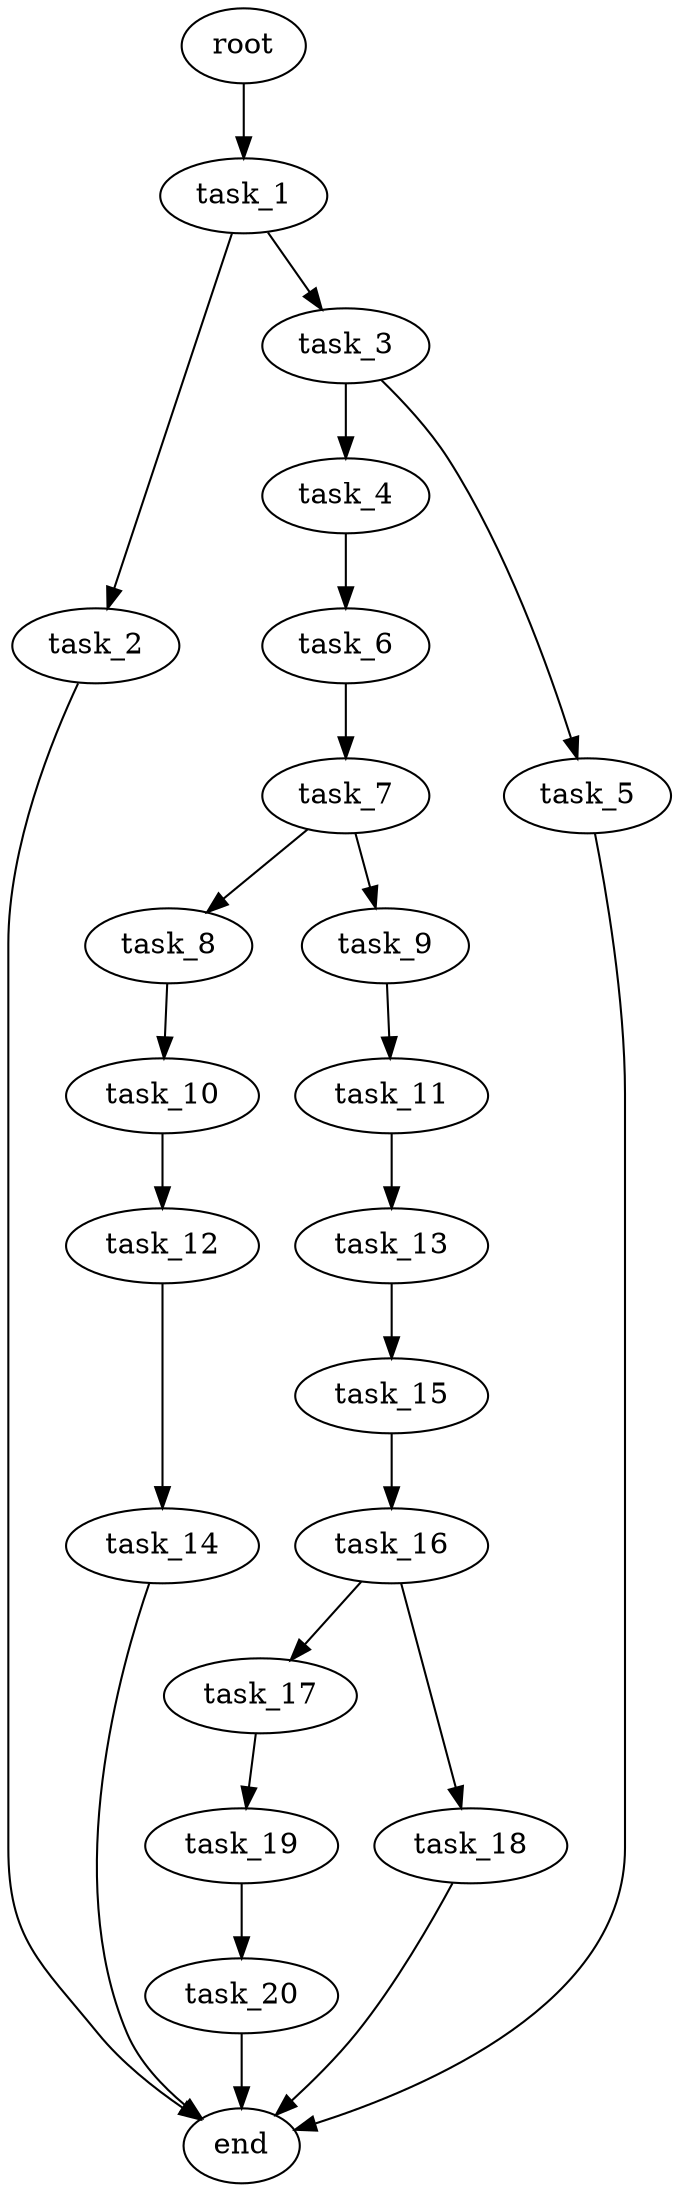 digraph G {
  root [size="0.000000e+00"];
  task_1 [size="2.767881e+01"];
  task_2 [size="2.003192e+01"];
  task_3 [size="1.023749e+01"];
  task_4 [size="6.653225e+01"];
  task_5 [size="3.108085e+01"];
  task_6 [size="2.869297e+01"];
  task_7 [size="5.920982e+01"];
  task_8 [size="5.048238e+01"];
  task_9 [size="6.704605e+01"];
  task_10 [size="2.612540e+01"];
  task_11 [size="1.970348e+01"];
  task_12 [size="3.193504e+01"];
  task_13 [size="1.251909e+01"];
  task_14 [size="3.141814e+01"];
  task_15 [size="3.294337e+01"];
  task_16 [size="2.882303e+01"];
  task_17 [size="4.141335e+01"];
  task_18 [size="8.354312e+01"];
  task_19 [size="5.651821e+01"];
  task_20 [size="6.099632e+01"];
  end [size="0.000000e+00"];

  root -> task_1 [size="1.000000e-12"];
  task_1 -> task_2 [size="2.003192e+01"];
  task_1 -> task_3 [size="1.023749e+01"];
  task_2 -> end [size="1.000000e-12"];
  task_3 -> task_4 [size="6.653225e+01"];
  task_3 -> task_5 [size="3.108085e+01"];
  task_4 -> task_6 [size="2.869297e+01"];
  task_5 -> end [size="1.000000e-12"];
  task_6 -> task_7 [size="5.920982e+01"];
  task_7 -> task_8 [size="5.048238e+01"];
  task_7 -> task_9 [size="6.704605e+01"];
  task_8 -> task_10 [size="2.612540e+01"];
  task_9 -> task_11 [size="1.970348e+01"];
  task_10 -> task_12 [size="3.193504e+01"];
  task_11 -> task_13 [size="1.251909e+01"];
  task_12 -> task_14 [size="3.141814e+01"];
  task_13 -> task_15 [size="3.294337e+01"];
  task_14 -> end [size="1.000000e-12"];
  task_15 -> task_16 [size="2.882303e+01"];
  task_16 -> task_17 [size="4.141335e+01"];
  task_16 -> task_18 [size="8.354312e+01"];
  task_17 -> task_19 [size="5.651821e+01"];
  task_18 -> end [size="1.000000e-12"];
  task_19 -> task_20 [size="6.099632e+01"];
  task_20 -> end [size="1.000000e-12"];
}
